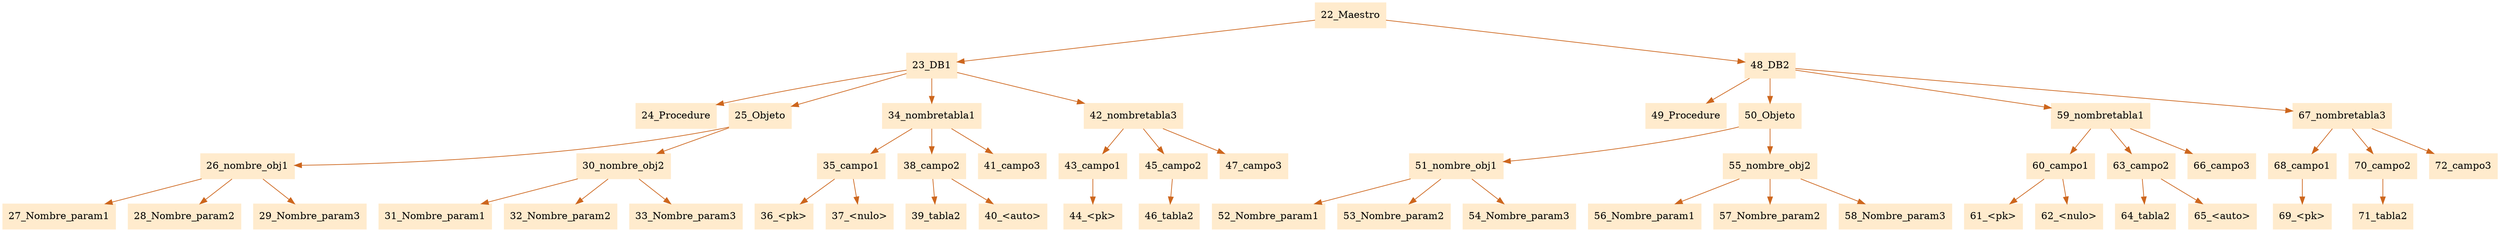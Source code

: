 digraph G {node[shape=box, style=filled, color=blanchedalmond]; edge[color=chocolate3];rankdir=UD 

"22_Maestro"->"23_DB1""23_DB1"->"24_Procedure""23_DB1"->"25_Objeto""25_Objeto"->"26_nombre_obj1""26_nombre_obj1"->"27_Nombre_param1""26_nombre_obj1"->"28_Nombre_param2""26_nombre_obj1"->"29_Nombre_param3""25_Objeto"->"30_nombre_obj2""30_nombre_obj2"->"31_Nombre_param1""30_nombre_obj2"->"32_Nombre_param2""30_nombre_obj2"->"33_Nombre_param3""23_DB1"->"34_nombretabla1""34_nombretabla1"->"35_campo1""35_campo1"->"36_<pk>""35_campo1"->"37_<nulo>""34_nombretabla1"->"38_campo2""38_campo2"->"39_tabla2""38_campo2"->"40_<auto>""34_nombretabla1"->"41_campo3""23_DB1"->"42_nombretabla3""42_nombretabla3"->"43_campo1""43_campo1"->"44_<pk>""42_nombretabla3"->"45_campo2""45_campo2"->"46_tabla2""42_nombretabla3"->"47_campo3""22_Maestro"->"48_DB2""48_DB2"->"49_Procedure""48_DB2"->"50_Objeto""50_Objeto"->"51_nombre_obj1""51_nombre_obj1"->"52_Nombre_param1""51_nombre_obj1"->"53_Nombre_param2""51_nombre_obj1"->"54_Nombre_param3""50_Objeto"->"55_nombre_obj2""55_nombre_obj2"->"56_Nombre_param1""55_nombre_obj2"->"57_Nombre_param2""55_nombre_obj2"->"58_Nombre_param3""48_DB2"->"59_nombretabla1""59_nombretabla1"->"60_campo1""60_campo1"->"61_<pk>""60_campo1"->"62_<nulo>""59_nombretabla1"->"63_campo2""63_campo2"->"64_tabla2""63_campo2"->"65_<auto>""59_nombretabla1"->"66_campo3""48_DB2"->"67_nombretabla3""67_nombretabla3"->"68_campo1""68_campo1"->"69_<pk>""67_nombretabla3"->"70_campo2""70_campo2"->"71_tabla2""67_nombretabla3"->"72_campo3"

}
